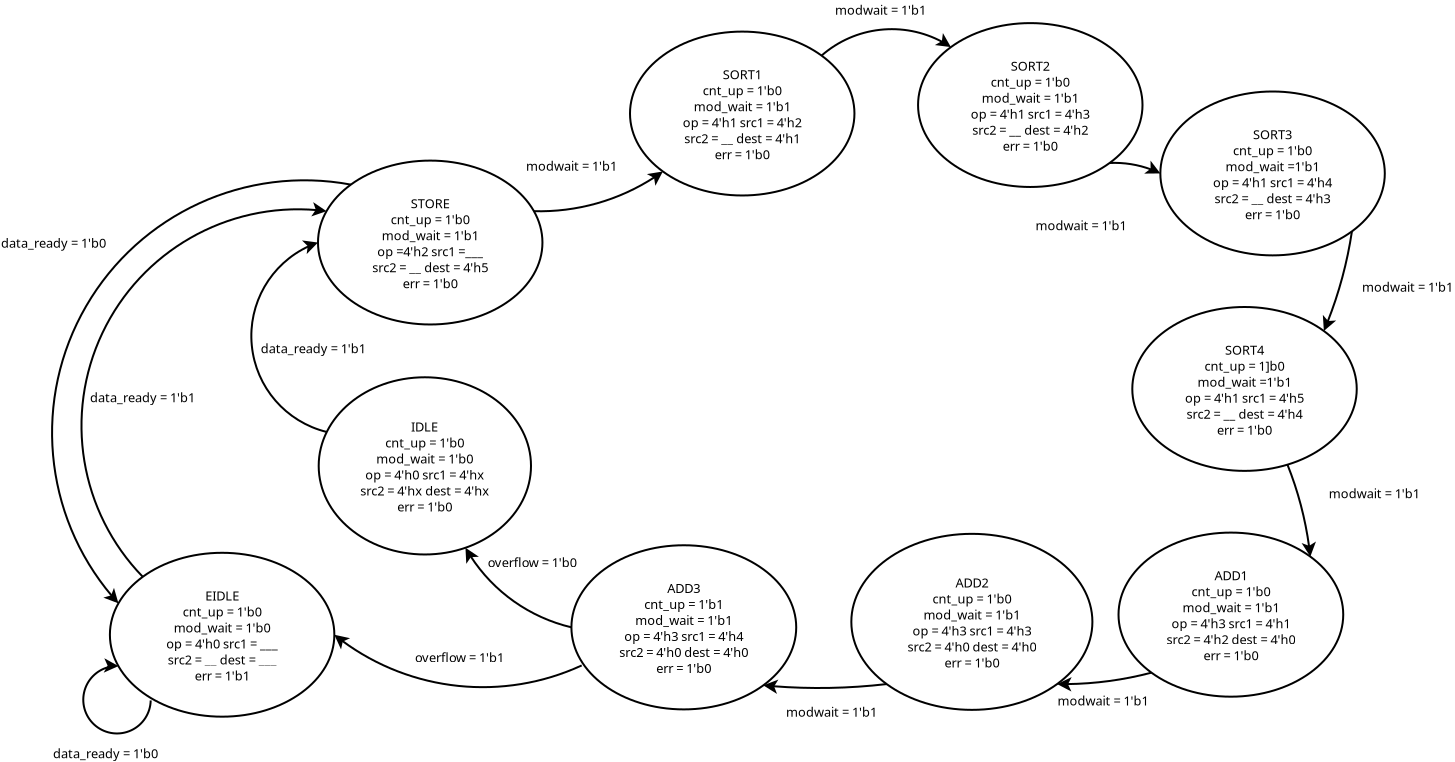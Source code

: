 <?xml version="1.0" encoding="UTF-8"?>
<dia:diagram xmlns:dia="http://www.lysator.liu.se/~alla/dia/">
  <dia:layer name="Background" visible="true" active="true">
    <dia:object type="Flowchart - Ellipse" version="0" id="O0">
      <dia:attribute name="obj_pos">
        <dia:point val="19.65,17.554"/>
      </dia:attribute>
      <dia:attribute name="obj_bb">
        <dia:rectangle val="19.6,17.504;30.315,26.464"/>
      </dia:attribute>
      <dia:attribute name="elem_corner">
        <dia:point val="19.65,17.554"/>
      </dia:attribute>
      <dia:attribute name="elem_width">
        <dia:real val="10.615"/>
      </dia:attribute>
      <dia:attribute name="elem_height">
        <dia:real val="8.86"/>
      </dia:attribute>
      <dia:attribute name="show_background">
        <dia:boolean val="true"/>
      </dia:attribute>
      <dia:attribute name="padding">
        <dia:real val="0.354"/>
      </dia:attribute>
      <dia:attribute name="text">
        <dia:composite type="text">
          <dia:attribute name="string">
            <dia:string>#IDLE
cnt_up = 1'b0
mod_wait = 1'b0
op = 4'h0 src1 = 4'hx
src2 = 4'hx dest = 4'hx
err = 1'b0#</dia:string>
          </dia:attribute>
          <dia:attribute name="font">
            <dia:font family="sans" style="0" name="Helvetica"/>
          </dia:attribute>
          <dia:attribute name="height">
            <dia:real val="0.8"/>
          </dia:attribute>
          <dia:attribute name="pos">
            <dia:point val="24.957,20.179"/>
          </dia:attribute>
          <dia:attribute name="color">
            <dia:color val="#000000"/>
          </dia:attribute>
          <dia:attribute name="alignment">
            <dia:enum val="1"/>
          </dia:attribute>
        </dia:composite>
      </dia:attribute>
    </dia:object>
    <dia:object type="Flowchart - Ellipse" version="0" id="O1">
      <dia:attribute name="obj_pos">
        <dia:point val="19.615,6.72"/>
      </dia:attribute>
      <dia:attribute name="obj_bb">
        <dia:rectangle val="19.565,6.67;30.887,14.963"/>
      </dia:attribute>
      <dia:attribute name="elem_corner">
        <dia:point val="19.615,6.72"/>
      </dia:attribute>
      <dia:attribute name="elem_width">
        <dia:real val="11.222"/>
      </dia:attribute>
      <dia:attribute name="elem_height">
        <dia:real val="8.194"/>
      </dia:attribute>
      <dia:attribute name="show_background">
        <dia:boolean val="true"/>
      </dia:attribute>
      <dia:attribute name="padding">
        <dia:real val="0.354"/>
      </dia:attribute>
      <dia:attribute name="text">
        <dia:composite type="text">
          <dia:attribute name="string">
            <dia:string>#STORE
cnt_up = 1'b0
mod_wait = 1'b1
op =4'h2 src1 =___
src2 = __ dest = 4'h5
err = 1'b0#</dia:string>
          </dia:attribute>
          <dia:attribute name="font">
            <dia:font family="sans" style="0" name="Helvetica"/>
          </dia:attribute>
          <dia:attribute name="height">
            <dia:real val="0.8"/>
          </dia:attribute>
          <dia:attribute name="pos">
            <dia:point val="25.226,9.012"/>
          </dia:attribute>
          <dia:attribute name="color">
            <dia:color val="#000000"/>
          </dia:attribute>
          <dia:attribute name="alignment">
            <dia:enum val="1"/>
          </dia:attribute>
        </dia:composite>
      </dia:attribute>
    </dia:object>
    <dia:object type="Flowchart - Ellipse" version="0" id="O2">
      <dia:attribute name="obj_pos">
        <dia:point val="35.215,0.27"/>
      </dia:attribute>
      <dia:attribute name="obj_bb">
        <dia:rectangle val="35.165,0.22;46.486,8.514"/>
      </dia:attribute>
      <dia:attribute name="elem_corner">
        <dia:point val="35.215,0.27"/>
      </dia:attribute>
      <dia:attribute name="elem_width">
        <dia:real val="11.222"/>
      </dia:attribute>
      <dia:attribute name="elem_height">
        <dia:real val="8.194"/>
      </dia:attribute>
      <dia:attribute name="show_background">
        <dia:boolean val="true"/>
      </dia:attribute>
      <dia:attribute name="padding">
        <dia:real val="0.354"/>
      </dia:attribute>
      <dia:attribute name="text">
        <dia:composite type="text">
          <dia:attribute name="string">
            <dia:string>#SORT1
cnt_up = 1'b0
mod_wait = 1'b1
op = 4'h1 src1 = 4'h2
src2 = __ dest = 4'h1
err = 1'b0#</dia:string>
          </dia:attribute>
          <dia:attribute name="font">
            <dia:font family="sans" style="0" name="Helvetica"/>
          </dia:attribute>
          <dia:attribute name="height">
            <dia:real val="0.8"/>
          </dia:attribute>
          <dia:attribute name="pos">
            <dia:point val="40.826,2.562"/>
          </dia:attribute>
          <dia:attribute name="color">
            <dia:color val="#000000"/>
          </dia:attribute>
          <dia:attribute name="alignment">
            <dia:enum val="1"/>
          </dia:attribute>
        </dia:composite>
      </dia:attribute>
    </dia:object>
    <dia:object type="Flowchart - Ellipse" version="0" id="O3">
      <dia:attribute name="obj_pos">
        <dia:point val="60.33,14.04"/>
      </dia:attribute>
      <dia:attribute name="obj_bb">
        <dia:rectangle val="60.28,13.99;71.602,22.284"/>
      </dia:attribute>
      <dia:attribute name="elem_corner">
        <dia:point val="60.33,14.04"/>
      </dia:attribute>
      <dia:attribute name="elem_width">
        <dia:real val="11.222"/>
      </dia:attribute>
      <dia:attribute name="elem_height">
        <dia:real val="8.194"/>
      </dia:attribute>
      <dia:attribute name="show_background">
        <dia:boolean val="true"/>
      </dia:attribute>
      <dia:attribute name="padding">
        <dia:real val="0.354"/>
      </dia:attribute>
      <dia:attribute name="text">
        <dia:composite type="text">
          <dia:attribute name="string">
            <dia:string>#SORT4
cnt_up = 1]b0
mod_wait =1'b1
op = 4'h1 src1 = 4'h5
src2 = __ dest = 4'h4
err = 1'b0#</dia:string>
          </dia:attribute>
          <dia:attribute name="font">
            <dia:font family="sans" style="0" name="Helvetica"/>
          </dia:attribute>
          <dia:attribute name="height">
            <dia:real val="0.8"/>
          </dia:attribute>
          <dia:attribute name="pos">
            <dia:point val="65.941,16.332"/>
          </dia:attribute>
          <dia:attribute name="color">
            <dia:color val="#000000"/>
          </dia:attribute>
          <dia:attribute name="alignment">
            <dia:enum val="1"/>
          </dia:attribute>
        </dia:composite>
      </dia:attribute>
    </dia:object>
    <dia:object type="Flowchart - Ellipse" version="0" id="O4">
      <dia:attribute name="obj_pos">
        <dia:point val="32.286,25.953"/>
      </dia:attribute>
      <dia:attribute name="obj_bb">
        <dia:rectangle val="32.236,25.903;43.576,34.21"/>
      </dia:attribute>
      <dia:attribute name="elem_corner">
        <dia:point val="32.286,25.953"/>
      </dia:attribute>
      <dia:attribute name="elem_width">
        <dia:real val="11.24"/>
      </dia:attribute>
      <dia:attribute name="elem_height">
        <dia:real val="8.207"/>
      </dia:attribute>
      <dia:attribute name="show_background">
        <dia:boolean val="true"/>
      </dia:attribute>
      <dia:attribute name="padding">
        <dia:real val="0.354"/>
      </dia:attribute>
      <dia:attribute name="text">
        <dia:composite type="text">
          <dia:attribute name="string">
            <dia:string>#ADD3
cnt_up = 1'b1
mod_wait = 1'b1
op = 4'h3 src1 = 4'h4
src2 = 4'h0 dest = 4'h0
err = 1'b0#</dia:string>
          </dia:attribute>
          <dia:attribute name="font">
            <dia:font family="sans" style="0" name="Helvetica"/>
          </dia:attribute>
          <dia:attribute name="height">
            <dia:real val="0.8"/>
          </dia:attribute>
          <dia:attribute name="pos">
            <dia:point val="37.906,28.252"/>
          </dia:attribute>
          <dia:attribute name="color">
            <dia:color val="#000000"/>
          </dia:attribute>
          <dia:attribute name="alignment">
            <dia:enum val="1"/>
          </dia:attribute>
        </dia:composite>
      </dia:attribute>
    </dia:object>
    <dia:object type="Flowchart - Ellipse" version="0" id="O5">
      <dia:attribute name="obj_pos">
        <dia:point val="9.21,26.33"/>
      </dia:attribute>
      <dia:attribute name="obj_bb">
        <dia:rectangle val="9.16,26.28;20.482,34.574"/>
      </dia:attribute>
      <dia:attribute name="elem_corner">
        <dia:point val="9.21,26.33"/>
      </dia:attribute>
      <dia:attribute name="elem_width">
        <dia:real val="11.222"/>
      </dia:attribute>
      <dia:attribute name="elem_height">
        <dia:real val="8.194"/>
      </dia:attribute>
      <dia:attribute name="show_background">
        <dia:boolean val="true"/>
      </dia:attribute>
      <dia:attribute name="padding">
        <dia:real val="0.354"/>
      </dia:attribute>
      <dia:attribute name="text">
        <dia:composite type="text">
          <dia:attribute name="string">
            <dia:string>#EIDLE
cnt_up = 1'b0
mod_wait = 1'b0
op = 4'h0 src1 = ___
src2 = __ dest = ___
err = 1'b1#</dia:string>
          </dia:attribute>
          <dia:attribute name="font">
            <dia:font family="sans" style="0" name="Helvetica"/>
          </dia:attribute>
          <dia:attribute name="height">
            <dia:real val="0.8"/>
          </dia:attribute>
          <dia:attribute name="pos">
            <dia:point val="14.821,28.622"/>
          </dia:attribute>
          <dia:attribute name="color">
            <dia:color val="#000000"/>
          </dia:attribute>
          <dia:attribute name="alignment">
            <dia:enum val="1"/>
          </dia:attribute>
        </dia:composite>
      </dia:attribute>
    </dia:object>
    <dia:object type="Standard - Arc" version="0" id="O6">
      <dia:attribute name="obj_pos">
        <dia:point val="20.054,20.288"/>
      </dia:attribute>
      <dia:attribute name="obj_bb">
        <dia:rectangle val="16.232,10.709;20.106,20.341"/>
      </dia:attribute>
      <dia:attribute name="conn_endpoints">
        <dia:point val="20.054,20.288"/>
        <dia:point val="19.615,10.817"/>
      </dia:attribute>
      <dia:attribute name="curve_distance">
        <dia:real val="-3.551"/>
      </dia:attribute>
      <dia:attribute name="line_width">
        <dia:real val="0.1"/>
      </dia:attribute>
      <dia:attribute name="end_arrow">
        <dia:enum val="22"/>
      </dia:attribute>
      <dia:attribute name="end_arrow_length">
        <dia:real val="0.5"/>
      </dia:attribute>
      <dia:attribute name="end_arrow_width">
        <dia:real val="0.5"/>
      </dia:attribute>
      <dia:connections>
        <dia:connection handle="0" to="O0" connection="7"/>
        <dia:connection handle="1" to="O1" connection="8"/>
      </dia:connections>
    </dia:object>
    <dia:object type="Standard - Text" version="1" id="O7">
      <dia:attribute name="obj_pos">
        <dia:point val="16.75,16.35"/>
      </dia:attribute>
      <dia:attribute name="obj_bb">
        <dia:rectangle val="16.75,15.755;22.568,16.503"/>
      </dia:attribute>
      <dia:attribute name="text">
        <dia:composite type="text">
          <dia:attribute name="string">
            <dia:string>#data_ready = 1'b1#</dia:string>
          </dia:attribute>
          <dia:attribute name="font">
            <dia:font family="sans" style="0" name="Helvetica"/>
          </dia:attribute>
          <dia:attribute name="height">
            <dia:real val="0.8"/>
          </dia:attribute>
          <dia:attribute name="pos">
            <dia:point val="16.75,16.35"/>
          </dia:attribute>
          <dia:attribute name="color">
            <dia:color val="#000000"/>
          </dia:attribute>
          <dia:attribute name="alignment">
            <dia:enum val="0"/>
          </dia:attribute>
        </dia:composite>
      </dia:attribute>
      <dia:attribute name="valign">
        <dia:enum val="3"/>
      </dia:attribute>
    </dia:object>
    <dia:object type="Standard - Arc" version="0" id="O8">
      <dia:attribute name="obj_pos">
        <dia:point val="32.286,30.057"/>
      </dia:attribute>
      <dia:attribute name="obj_bb">
        <dia:rectangle val="26.918,26.006;32.356,30.127"/>
      </dia:attribute>
      <dia:attribute name="conn_endpoints">
        <dia:point val="32.286,30.057"/>
        <dia:point val="26.988,26.076"/>
      </dia:attribute>
      <dia:attribute name="curve_distance">
        <dia:real val="-0.693"/>
      </dia:attribute>
      <dia:attribute name="end_arrow">
        <dia:enum val="22"/>
      </dia:attribute>
      <dia:attribute name="end_arrow_length">
        <dia:real val="0.5"/>
      </dia:attribute>
      <dia:attribute name="end_arrow_width">
        <dia:real val="0.5"/>
      </dia:attribute>
      <dia:connections>
        <dia:connection handle="0" to="O4" connection="8"/>
        <dia:connection handle="1" to="O0" connection="13"/>
      </dia:connections>
    </dia:object>
    <dia:object type="Standard - Text" version="1" id="O9">
      <dia:attribute name="obj_pos">
        <dia:point val="28.1,27.05"/>
      </dia:attribute>
      <dia:attribute name="obj_bb">
        <dia:rectangle val="28.1,26.455;33.097,27.203"/>
      </dia:attribute>
      <dia:attribute name="text">
        <dia:composite type="text">
          <dia:attribute name="string">
            <dia:string>#overflow = 1'b0#</dia:string>
          </dia:attribute>
          <dia:attribute name="font">
            <dia:font family="sans" style="0" name="Helvetica"/>
          </dia:attribute>
          <dia:attribute name="height">
            <dia:real val="0.8"/>
          </dia:attribute>
          <dia:attribute name="pos">
            <dia:point val="28.1,27.05"/>
          </dia:attribute>
          <dia:attribute name="color">
            <dia:color val="#000000"/>
          </dia:attribute>
          <dia:attribute name="alignment">
            <dia:enum val="0"/>
          </dia:attribute>
        </dia:composite>
      </dia:attribute>
      <dia:attribute name="valign">
        <dia:enum val="3"/>
      </dia:attribute>
    </dia:object>
    <dia:object type="Standard - Arc" version="0" id="O10">
      <dia:attribute name="obj_pos">
        <dia:point val="32.8,31.962"/>
      </dia:attribute>
      <dia:attribute name="obj_bb">
        <dia:rectangle val="20.376,30.371;32.856,33.099"/>
      </dia:attribute>
      <dia:attribute name="conn_endpoints">
        <dia:point val="32.8,31.962"/>
        <dia:point val="20.431,30.427"/>
      </dia:attribute>
      <dia:attribute name="curve_distance">
        <dia:real val="-1.778"/>
      </dia:attribute>
      <dia:attribute name="end_arrow">
        <dia:enum val="22"/>
      </dia:attribute>
      <dia:attribute name="end_arrow_length">
        <dia:real val="0.5"/>
      </dia:attribute>
      <dia:attribute name="end_arrow_width">
        <dia:real val="0.5"/>
      </dia:attribute>
      <dia:connections>
        <dia:connection handle="1" to="O5" connection="0"/>
      </dia:connections>
    </dia:object>
    <dia:object type="Standard - Text" version="1" id="O11">
      <dia:attribute name="obj_pos">
        <dia:point val="24.46,31.802"/>
      </dia:attribute>
      <dia:attribute name="obj_bb">
        <dia:rectangle val="24.46,31.207;29.455,31.955"/>
      </dia:attribute>
      <dia:attribute name="text">
        <dia:composite type="text">
          <dia:attribute name="string">
            <dia:string>#overflow = 1'b1#</dia:string>
          </dia:attribute>
          <dia:attribute name="font">
            <dia:font family="sans" style="0" name="Helvetica"/>
          </dia:attribute>
          <dia:attribute name="height">
            <dia:real val="0.8"/>
          </dia:attribute>
          <dia:attribute name="pos">
            <dia:point val="24.46,31.802"/>
          </dia:attribute>
          <dia:attribute name="color">
            <dia:color val="#000000"/>
          </dia:attribute>
          <dia:attribute name="alignment">
            <dia:enum val="0"/>
          </dia:attribute>
        </dia:composite>
      </dia:attribute>
      <dia:attribute name="valign">
        <dia:enum val="3"/>
      </dia:attribute>
    </dia:object>
    <dia:object type="Standard - Arc" version="0" id="O12">
      <dia:attribute name="obj_pos">
        <dia:point val="11.25,33.712"/>
      </dia:attribute>
      <dia:attribute name="obj_bb">
        <dia:rectangle val="7.829,31.602;11.321,35.414"/>
      </dia:attribute>
      <dia:attribute name="conn_endpoints">
        <dia:point val="11.25,33.712"/>
        <dia:point val="9.637,31.994"/>
      </dia:attribute>
      <dia:attribute name="curve_distance">
        <dia:real val="-2.891"/>
      </dia:attribute>
      <dia:attribute name="end_arrow">
        <dia:enum val="22"/>
      </dia:attribute>
      <dia:attribute name="end_arrow_length">
        <dia:real val="0.5"/>
      </dia:attribute>
      <dia:attribute name="end_arrow_width">
        <dia:real val="0.5"/>
      </dia:attribute>
      <dia:connections>
        <dia:connection handle="1" to="O5" connection="9"/>
      </dia:connections>
    </dia:object>
    <dia:object type="Standard - Arc" version="0" id="O13">
      <dia:attribute name="obj_pos">
        <dia:point val="10.853,27.53"/>
      </dia:attribute>
      <dia:attribute name="obj_bb">
        <dia:rectangle val="7.74,8.795;20.109,27.597"/>
      </dia:attribute>
      <dia:attribute name="conn_endpoints">
        <dia:point val="10.853,27.53"/>
        <dia:point val="20.042,9.249"/>
      </dia:attribute>
      <dia:attribute name="curve_distance">
        <dia:real val="-7.28"/>
      </dia:attribute>
      <dia:attribute name="end_arrow">
        <dia:enum val="22"/>
      </dia:attribute>
      <dia:attribute name="end_arrow_length">
        <dia:real val="0.5"/>
      </dia:attribute>
      <dia:attribute name="end_arrow_width">
        <dia:real val="0.5"/>
      </dia:attribute>
      <dia:connections>
        <dia:connection handle="0" to="O5" connection="6"/>
        <dia:connection handle="1" to="O1" connection="7"/>
      </dia:connections>
    </dia:object>
    <dia:object type="Standard - Text" version="1" id="O14">
      <dia:attribute name="obj_pos">
        <dia:point val="8.21,18.802"/>
      </dia:attribute>
      <dia:attribute name="obj_bb">
        <dia:rectangle val="8.21,18.207;14.028,18.955"/>
      </dia:attribute>
      <dia:attribute name="text">
        <dia:composite type="text">
          <dia:attribute name="string">
            <dia:string>#data_ready = 1'b1#</dia:string>
          </dia:attribute>
          <dia:attribute name="font">
            <dia:font family="sans" style="0" name="Helvetica"/>
          </dia:attribute>
          <dia:attribute name="height">
            <dia:real val="0.8"/>
          </dia:attribute>
          <dia:attribute name="pos">
            <dia:point val="8.21,18.802"/>
          </dia:attribute>
          <dia:attribute name="color">
            <dia:color val="#000000"/>
          </dia:attribute>
          <dia:attribute name="alignment">
            <dia:enum val="0"/>
          </dia:attribute>
        </dia:composite>
      </dia:attribute>
      <dia:attribute name="valign">
        <dia:enum val="3"/>
      </dia:attribute>
    </dia:object>
    <dia:object type="Standard - Text" version="1" id="O15">
      <dia:attribute name="obj_pos">
        <dia:point val="6.37,36.597"/>
      </dia:attribute>
      <dia:attribute name="obj_bb">
        <dia:rectangle val="6.37,36.002;12.191,36.75"/>
      </dia:attribute>
      <dia:attribute name="text">
        <dia:composite type="text">
          <dia:attribute name="string">
            <dia:string>#data_ready = 1'b0#</dia:string>
          </dia:attribute>
          <dia:attribute name="font">
            <dia:font family="sans" style="0" name="Helvetica"/>
          </dia:attribute>
          <dia:attribute name="height">
            <dia:real val="0.8"/>
          </dia:attribute>
          <dia:attribute name="pos">
            <dia:point val="6.37,36.597"/>
          </dia:attribute>
          <dia:attribute name="color">
            <dia:color val="#000000"/>
          </dia:attribute>
          <dia:attribute name="alignment">
            <dia:enum val="0"/>
          </dia:attribute>
        </dia:composite>
      </dia:attribute>
      <dia:attribute name="valign">
        <dia:enum val="3"/>
      </dia:attribute>
    </dia:object>
    <dia:object type="Standard - Arc" version="0" id="O16">
      <dia:attribute name="obj_pos">
        <dia:point val="30.409,9.249"/>
      </dia:attribute>
      <dia:attribute name="obj_bb">
        <dia:rectangle val="30.347,7.201;36.921,9.312"/>
      </dia:attribute>
      <dia:attribute name="conn_endpoints">
        <dia:point val="30.409,9.249"/>
        <dia:point val="36.858,7.264"/>
      </dia:attribute>
      <dia:attribute name="curve_distance">
        <dia:real val="0.556"/>
      </dia:attribute>
      <dia:attribute name="end_arrow">
        <dia:enum val="22"/>
      </dia:attribute>
      <dia:attribute name="end_arrow_length">
        <dia:real val="0.5"/>
      </dia:attribute>
      <dia:attribute name="end_arrow_width">
        <dia:real val="0.5"/>
      </dia:attribute>
      <dia:connections>
        <dia:connection handle="0" to="O1" connection="1"/>
        <dia:connection handle="1" to="O2" connection="10"/>
      </dia:connections>
    </dia:object>
    <dia:object type="Standard - Arc" version="0" id="O17">
      <dia:attribute name="obj_pos">
        <dia:point val="44.793,1.47"/>
      </dia:attribute>
      <dia:attribute name="obj_bb">
        <dia:rectangle val="44.74,0.099;51.314,1.523"/>
      </dia:attribute>
      <dia:attribute name="conn_endpoints">
        <dia:point val="44.793,1.47"/>
        <dia:point val="51.261,1.045"/>
      </dia:attribute>
      <dia:attribute name="curve_distance">
        <dia:real val="-1.1"/>
      </dia:attribute>
      <dia:attribute name="end_arrow">
        <dia:enum val="22"/>
      </dia:attribute>
      <dia:attribute name="end_arrow_length">
        <dia:real val="0.5"/>
      </dia:attribute>
      <dia:attribute name="end_arrow_width">
        <dia:real val="0.5"/>
      </dia:attribute>
      <dia:connections>
        <dia:connection handle="0" to="O2" connection="2"/>
        <dia:connection handle="1" to="O24" connection="6"/>
      </dia:connections>
    </dia:object>
    <dia:object type="Standard - Arc" version="0" id="O18">
      <dia:attribute name="obj_pos">
        <dia:point val="48.047,32.894"/>
      </dia:attribute>
      <dia:attribute name="obj_bb">
        <dia:rectangle val="41.829,32.667;48.098,33.387"/>
      </dia:attribute>
      <dia:attribute name="conn_endpoints">
        <dia:point val="48.047,32.894"/>
        <dia:point val="41.88,32.958"/>
      </dia:attribute>
      <dia:attribute name="curve_distance">
        <dia:real val="-0.163"/>
      </dia:attribute>
      <dia:attribute name="end_arrow">
        <dia:enum val="22"/>
      </dia:attribute>
      <dia:attribute name="end_arrow_length">
        <dia:real val="0.5"/>
      </dia:attribute>
      <dia:attribute name="end_arrow_width">
        <dia:real val="0.5"/>
      </dia:attribute>
      <dia:connections>
        <dia:connection handle="0" to="O26" connection="10"/>
        <dia:connection handle="1" to="O4" connection="14"/>
      </dia:connections>
    </dia:object>
    <dia:object type="Standard - Arc" version="0" id="O19">
      <dia:attribute name="obj_pos">
        <dia:point val="21.258,7.92"/>
      </dia:attribute>
      <dia:attribute name="obj_bb">
        <dia:rectangle val="6.268,7.655;21.326,28.927"/>
      </dia:attribute>
      <dia:attribute name="conn_endpoints">
        <dia:point val="21.258,7.92"/>
        <dia:point val="9.637,28.859"/>
      </dia:attribute>
      <dia:attribute name="curve_distance">
        <dia:real val="8.627"/>
      </dia:attribute>
      <dia:attribute name="end_arrow">
        <dia:enum val="22"/>
      </dia:attribute>
      <dia:attribute name="end_arrow_length">
        <dia:real val="0.5"/>
      </dia:attribute>
      <dia:attribute name="end_arrow_width">
        <dia:real val="0.5"/>
      </dia:attribute>
      <dia:connections>
        <dia:connection handle="0" to="O1" connection="6"/>
        <dia:connection handle="1" to="O5" connection="7"/>
      </dia:connections>
    </dia:object>
    <dia:object type="Standard - Text" version="1" id="O20">
      <dia:attribute name="obj_pos">
        <dia:point val="3.765,11.075"/>
      </dia:attribute>
      <dia:attribute name="obj_bb">
        <dia:rectangle val="3.765,10.48;9.586,11.227"/>
      </dia:attribute>
      <dia:attribute name="text">
        <dia:composite type="text">
          <dia:attribute name="string">
            <dia:string>#data_ready = 1'b0#</dia:string>
          </dia:attribute>
          <dia:attribute name="font">
            <dia:font family="sans" style="0" name="Helvetica"/>
          </dia:attribute>
          <dia:attribute name="height">
            <dia:real val="0.8"/>
          </dia:attribute>
          <dia:attribute name="pos">
            <dia:point val="3.765,11.075"/>
          </dia:attribute>
          <dia:attribute name="color">
            <dia:color val="#000000"/>
          </dia:attribute>
          <dia:attribute name="alignment">
            <dia:enum val="0"/>
          </dia:attribute>
        </dia:composite>
      </dia:attribute>
      <dia:attribute name="valign">
        <dia:enum val="3"/>
      </dia:attribute>
    </dia:object>
    <dia:object type="Standard - Text" version="1" id="O21">
      <dia:attribute name="obj_pos">
        <dia:point val="30.015,7.225"/>
      </dia:attribute>
      <dia:attribute name="obj_bb">
        <dia:rectangle val="30.015,6.63;35.035,7.378"/>
      </dia:attribute>
      <dia:attribute name="text">
        <dia:composite type="text">
          <dia:attribute name="string">
            <dia:string>#modwait = 1'b1#</dia:string>
          </dia:attribute>
          <dia:attribute name="font">
            <dia:font family="sans" style="0" name="Helvetica"/>
          </dia:attribute>
          <dia:attribute name="height">
            <dia:real val="0.8"/>
          </dia:attribute>
          <dia:attribute name="pos">
            <dia:point val="30.015,7.225"/>
          </dia:attribute>
          <dia:attribute name="color">
            <dia:color val="#000000"/>
          </dia:attribute>
          <dia:attribute name="alignment">
            <dia:enum val="0"/>
          </dia:attribute>
        </dia:composite>
      </dia:attribute>
      <dia:attribute name="valign">
        <dia:enum val="3"/>
      </dia:attribute>
    </dia:object>
    <dia:object type="Standard - Text" version="1" id="O22">
      <dia:attribute name="obj_pos">
        <dia:point val="45.465,-0.575"/>
      </dia:attribute>
      <dia:attribute name="obj_bb">
        <dia:rectangle val="45.465,-1.17;50.485,-0.422"/>
      </dia:attribute>
      <dia:attribute name="text">
        <dia:composite type="text">
          <dia:attribute name="string">
            <dia:string>#modwait = 1'b1#</dia:string>
          </dia:attribute>
          <dia:attribute name="font">
            <dia:font family="sans" style="0" name="Helvetica"/>
          </dia:attribute>
          <dia:attribute name="height">
            <dia:real val="0.8"/>
          </dia:attribute>
          <dia:attribute name="pos">
            <dia:point val="45.465,-0.575"/>
          </dia:attribute>
          <dia:attribute name="color">
            <dia:color val="#000000"/>
          </dia:attribute>
          <dia:attribute name="alignment">
            <dia:enum val="0"/>
          </dia:attribute>
        </dia:composite>
      </dia:attribute>
      <dia:attribute name="valign">
        <dia:enum val="3"/>
      </dia:attribute>
    </dia:object>
    <dia:object type="Standard - Text" version="1" id="O23">
      <dia:attribute name="obj_pos">
        <dia:point val="43.015,34.525"/>
      </dia:attribute>
      <dia:attribute name="obj_bb">
        <dia:rectangle val="43.015,33.93;48.035,34.678"/>
      </dia:attribute>
      <dia:attribute name="text">
        <dia:composite type="text">
          <dia:attribute name="string">
            <dia:string>#modwait = 1'b1#</dia:string>
          </dia:attribute>
          <dia:attribute name="font">
            <dia:font family="sans" style="0" name="Helvetica"/>
          </dia:attribute>
          <dia:attribute name="height">
            <dia:real val="0.8"/>
          </dia:attribute>
          <dia:attribute name="pos">
            <dia:point val="43.015,34.525"/>
          </dia:attribute>
          <dia:attribute name="color">
            <dia:color val="#000000"/>
          </dia:attribute>
          <dia:attribute name="alignment">
            <dia:enum val="0"/>
          </dia:attribute>
        </dia:composite>
      </dia:attribute>
      <dia:attribute name="valign">
        <dia:enum val="3"/>
      </dia:attribute>
    </dia:object>
    <dia:object type="Flowchart - Ellipse" version="0" id="O24">
      <dia:attribute name="obj_pos">
        <dia:point val="49.618,-0.155"/>
      </dia:attribute>
      <dia:attribute name="obj_bb">
        <dia:rectangle val="49.568,-0.205;60.889,8.089"/>
      </dia:attribute>
      <dia:attribute name="elem_corner">
        <dia:point val="49.618,-0.155"/>
      </dia:attribute>
      <dia:attribute name="elem_width">
        <dia:real val="11.222"/>
      </dia:attribute>
      <dia:attribute name="elem_height">
        <dia:real val="8.194"/>
      </dia:attribute>
      <dia:attribute name="show_background">
        <dia:boolean val="true"/>
      </dia:attribute>
      <dia:attribute name="padding">
        <dia:real val="0.354"/>
      </dia:attribute>
      <dia:attribute name="text">
        <dia:composite type="text">
          <dia:attribute name="string">
            <dia:string>#SORT2
cnt_up = 1'b0
mod_wait = 1'b1
op = 4'h1 src1 = 4'h3
src2 = __ dest = 4'h2
err = 1'b0#</dia:string>
          </dia:attribute>
          <dia:attribute name="font">
            <dia:font family="sans" style="0" name="Helvetica"/>
          </dia:attribute>
          <dia:attribute name="height">
            <dia:real val="0.8"/>
          </dia:attribute>
          <dia:attribute name="pos">
            <dia:point val="55.229,2.137"/>
          </dia:attribute>
          <dia:attribute name="color">
            <dia:color val="#000000"/>
          </dia:attribute>
          <dia:attribute name="alignment">
            <dia:enum val="1"/>
          </dia:attribute>
        </dia:composite>
      </dia:attribute>
    </dia:object>
    <dia:object type="Flowchart - Ellipse" version="0" id="O25">
      <dia:attribute name="obj_pos">
        <dia:point val="61.733,3.265"/>
      </dia:attribute>
      <dia:attribute name="obj_bb">
        <dia:rectangle val="61.683,3.215;73.004,11.509"/>
      </dia:attribute>
      <dia:attribute name="elem_corner">
        <dia:point val="61.733,3.265"/>
      </dia:attribute>
      <dia:attribute name="elem_width">
        <dia:real val="11.222"/>
      </dia:attribute>
      <dia:attribute name="elem_height">
        <dia:real val="8.194"/>
      </dia:attribute>
      <dia:attribute name="show_background">
        <dia:boolean val="true"/>
      </dia:attribute>
      <dia:attribute name="padding">
        <dia:real val="0.354"/>
      </dia:attribute>
      <dia:attribute name="text">
        <dia:composite type="text">
          <dia:attribute name="string">
            <dia:string>#SORT3
cnt_up = 1'b0
mod_wait =1'b1
op = 4'h1 src1 = 4'h4
src2 = __ dest = 4'h3
err = 1'b0#</dia:string>
          </dia:attribute>
          <dia:attribute name="font">
            <dia:font family="sans" style="0" name="Helvetica"/>
          </dia:attribute>
          <dia:attribute name="height">
            <dia:real val="0.8"/>
          </dia:attribute>
          <dia:attribute name="pos">
            <dia:point val="67.344,5.557"/>
          </dia:attribute>
          <dia:attribute name="color">
            <dia:color val="#000000"/>
          </dia:attribute>
          <dia:attribute name="alignment">
            <dia:enum val="1"/>
          </dia:attribute>
        </dia:composite>
      </dia:attribute>
    </dia:object>
    <dia:object type="Flowchart - Ellipse" version="0" id="O26">
      <dia:attribute name="obj_pos">
        <dia:point val="46.282,25.382"/>
      </dia:attribute>
      <dia:attribute name="obj_bb">
        <dia:rectangle val="46.232,25.332;58.385,34.232"/>
      </dia:attribute>
      <dia:attribute name="elem_corner">
        <dia:point val="46.282,25.382"/>
      </dia:attribute>
      <dia:attribute name="elem_width">
        <dia:real val="12.053"/>
      </dia:attribute>
      <dia:attribute name="elem_height">
        <dia:real val="8.801"/>
      </dia:attribute>
      <dia:attribute name="show_background">
        <dia:boolean val="true"/>
      </dia:attribute>
      <dia:attribute name="padding">
        <dia:real val="0.354"/>
      </dia:attribute>
      <dia:attribute name="text">
        <dia:composite type="text">
          <dia:attribute name="string">
            <dia:string>#ADD2
cnt_up = 1'b0
mod_wait = 1'b1
op = 4'h3 src1 = 4'h3
src2 = 4'h0 dest = 4'h0
err = 1'b0#</dia:string>
          </dia:attribute>
          <dia:attribute name="font">
            <dia:font family="sans" style="0" name="Helvetica"/>
          </dia:attribute>
          <dia:attribute name="height">
            <dia:real val="0.8"/>
          </dia:attribute>
          <dia:attribute name="pos">
            <dia:point val="52.309,27.977"/>
          </dia:attribute>
          <dia:attribute name="color">
            <dia:color val="#000000"/>
          </dia:attribute>
          <dia:attribute name="alignment">
            <dia:enum val="1"/>
          </dia:attribute>
        </dia:composite>
      </dia:attribute>
    </dia:object>
    <dia:object type="Flowchart - Ellipse" version="0" id="O27">
      <dia:attribute name="obj_pos">
        <dia:point val="59.641,25.32"/>
      </dia:attribute>
      <dia:attribute name="obj_bb">
        <dia:rectangle val="59.59,25.27;70.927,33.575"/>
      </dia:attribute>
      <dia:attribute name="elem_corner">
        <dia:point val="59.641,25.32"/>
      </dia:attribute>
      <dia:attribute name="elem_width">
        <dia:real val="11.236"/>
      </dia:attribute>
      <dia:attribute name="elem_height">
        <dia:real val="8.204"/>
      </dia:attribute>
      <dia:attribute name="show_background">
        <dia:boolean val="true"/>
      </dia:attribute>
      <dia:attribute name="padding">
        <dia:real val="0.354"/>
      </dia:attribute>
      <dia:attribute name="text">
        <dia:composite type="text">
          <dia:attribute name="string">
            <dia:string>#ADD1
cnt_up = 1'b0
mod_wait = 1'b1
op = 4'h3 src1 = 4'h1
src2 = 4'h2 dest = 4'h0
err = 1'b0#</dia:string>
          </dia:attribute>
          <dia:attribute name="font">
            <dia:font family="sans" style="0" name="Helvetica"/>
          </dia:attribute>
          <dia:attribute name="height">
            <dia:real val="0.8"/>
          </dia:attribute>
          <dia:attribute name="pos">
            <dia:point val="65.259,27.617"/>
          </dia:attribute>
          <dia:attribute name="color">
            <dia:color val="#000000"/>
          </dia:attribute>
          <dia:attribute name="alignment">
            <dia:enum val="1"/>
          </dia:attribute>
        </dia:composite>
      </dia:attribute>
    </dia:object>
    <dia:object type="Standard - Arc" version="0" id="O28">
      <dia:attribute name="obj_pos">
        <dia:point val="61.286,32.323"/>
      </dia:attribute>
      <dia:attribute name="obj_bb">
        <dia:rectangle val="56.514,32.267;61.342,33.267"/>
      </dia:attribute>
      <dia:attribute name="conn_endpoints">
        <dia:point val="61.286,32.323"/>
        <dia:point val="56.57,32.894"/>
      </dia:attribute>
      <dia:attribute name="curve_distance">
        <dia:real val="-0.163"/>
      </dia:attribute>
      <dia:attribute name="end_arrow">
        <dia:enum val="22"/>
      </dia:attribute>
      <dia:attribute name="end_arrow_length">
        <dia:real val="0.5"/>
      </dia:attribute>
      <dia:attribute name="end_arrow_width">
        <dia:real val="0.5"/>
      </dia:attribute>
      <dia:connections>
        <dia:connection handle="0" to="O27" connection="10"/>
        <dia:connection handle="1" to="O26" connection="14"/>
      </dia:connections>
    </dia:object>
    <dia:object type="Standard - Text" version="1" id="O29">
      <dia:attribute name="obj_pos">
        <dia:point val="56.59,33.967"/>
      </dia:attribute>
      <dia:attribute name="obj_bb">
        <dia:rectangle val="56.59,33.372;61.611,34.12"/>
      </dia:attribute>
      <dia:attribute name="text">
        <dia:composite type="text">
          <dia:attribute name="string">
            <dia:string>#modwait = 1'b1#</dia:string>
          </dia:attribute>
          <dia:attribute name="font">
            <dia:font family="sans" style="0" name="Helvetica"/>
          </dia:attribute>
          <dia:attribute name="height">
            <dia:real val="0.8"/>
          </dia:attribute>
          <dia:attribute name="pos">
            <dia:point val="56.59,33.967"/>
          </dia:attribute>
          <dia:attribute name="color">
            <dia:color val="#000000"/>
          </dia:attribute>
          <dia:attribute name="alignment">
            <dia:enum val="0"/>
          </dia:attribute>
        </dia:composite>
      </dia:attribute>
      <dia:attribute name="valign">
        <dia:enum val="3"/>
      </dia:attribute>
    </dia:object>
    <dia:object type="Standard - Arc" version="0" id="O30">
      <dia:attribute name="obj_pos">
        <dia:point val="68.088,21.922"/>
      </dia:attribute>
      <dia:attribute name="obj_bb">
        <dia:rectangle val="68.027,21.861;69.514,26.582"/>
      </dia:attribute>
      <dia:attribute name="conn_endpoints">
        <dia:point val="68.088,21.922"/>
        <dia:point val="69.231,26.522"/>
      </dia:attribute>
      <dia:attribute name="curve_distance">
        <dia:real val="-0.163"/>
      </dia:attribute>
      <dia:attribute name="end_arrow">
        <dia:enum val="22"/>
      </dia:attribute>
      <dia:attribute name="end_arrow_length">
        <dia:real val="0.5"/>
      </dia:attribute>
      <dia:attribute name="end_arrow_width">
        <dia:real val="0.5"/>
      </dia:attribute>
      <dia:connections>
        <dia:connection handle="0" to="O3" connection="13"/>
        <dia:connection handle="1" to="O27" connection="2"/>
      </dia:connections>
    </dia:object>
    <dia:object type="Standard - Text" version="1" id="O31">
      <dia:attribute name="obj_pos">
        <dia:point val="70.156,23.597"/>
      </dia:attribute>
      <dia:attribute name="obj_bb">
        <dia:rectangle val="70.156,23.002;75.175,23.75"/>
      </dia:attribute>
      <dia:attribute name="text">
        <dia:composite type="text">
          <dia:attribute name="string">
            <dia:string>#modwait = 1'b1#</dia:string>
          </dia:attribute>
          <dia:attribute name="font">
            <dia:font family="sans" style="0" name="Helvetica"/>
          </dia:attribute>
          <dia:attribute name="height">
            <dia:real val="0.8"/>
          </dia:attribute>
          <dia:attribute name="pos">
            <dia:point val="70.156,23.597"/>
          </dia:attribute>
          <dia:attribute name="color">
            <dia:color val="#000000"/>
          </dia:attribute>
          <dia:attribute name="alignment">
            <dia:enum val="0"/>
          </dia:attribute>
        </dia:composite>
      </dia:attribute>
      <dia:attribute name="valign">
        <dia:enum val="3"/>
      </dia:attribute>
    </dia:object>
    <dia:object type="Standard - Arc" version="0" id="O32">
      <dia:attribute name="obj_pos">
        <dia:point val="71.311,10.259"/>
      </dia:attribute>
      <dia:attribute name="obj_bb">
        <dia:rectangle val="69.846,10.197;71.373,15.302"/>
      </dia:attribute>
      <dia:attribute name="conn_endpoints">
        <dia:point val="71.311,10.259"/>
        <dia:point val="69.908,15.24"/>
      </dia:attribute>
      <dia:attribute name="curve_distance">
        <dia:real val="-0.163"/>
      </dia:attribute>
      <dia:attribute name="end_arrow">
        <dia:enum val="22"/>
      </dia:attribute>
      <dia:attribute name="end_arrow_length">
        <dia:real val="0.5"/>
      </dia:attribute>
      <dia:attribute name="end_arrow_width">
        <dia:real val="0.5"/>
      </dia:attribute>
      <dia:connections>
        <dia:connection handle="0" to="O25" connection="14"/>
        <dia:connection handle="1" to="O3" connection="2"/>
      </dia:connections>
    </dia:object>
    <dia:object type="Standard - Text" version="1" id="O33">
      <dia:attribute name="obj_pos">
        <dia:point val="71.82,13.277"/>
      </dia:attribute>
      <dia:attribute name="obj_bb">
        <dia:rectangle val="71.82,12.682;76.841,13.43"/>
      </dia:attribute>
      <dia:attribute name="text">
        <dia:composite type="text">
          <dia:attribute name="string">
            <dia:string>#modwait = 1'b1#</dia:string>
          </dia:attribute>
          <dia:attribute name="font">
            <dia:font family="sans" style="0" name="Helvetica"/>
          </dia:attribute>
          <dia:attribute name="height">
            <dia:real val="0.8"/>
          </dia:attribute>
          <dia:attribute name="pos">
            <dia:point val="71.82,13.277"/>
          </dia:attribute>
          <dia:attribute name="color">
            <dia:color val="#000000"/>
          </dia:attribute>
          <dia:attribute name="alignment">
            <dia:enum val="0"/>
          </dia:attribute>
        </dia:composite>
      </dia:attribute>
      <dia:attribute name="valign">
        <dia:enum val="3"/>
      </dia:attribute>
    </dia:object>
    <dia:object type="Standard - Arc" version="0" id="O34">
      <dia:attribute name="obj_pos">
        <dia:point val="59.196,6.839"/>
      </dia:attribute>
      <dia:attribute name="obj_bb">
        <dia:rectangle val="59.137,6.72;61.792,7.421"/>
      </dia:attribute>
      <dia:attribute name="conn_endpoints">
        <dia:point val="59.196,6.839"/>
        <dia:point val="61.733,7.362"/>
      </dia:attribute>
      <dia:attribute name="curve_distance">
        <dia:real val="-0.163"/>
      </dia:attribute>
      <dia:attribute name="end_arrow">
        <dia:enum val="22"/>
      </dia:attribute>
      <dia:attribute name="end_arrow_length">
        <dia:real val="0.5"/>
      </dia:attribute>
      <dia:attribute name="end_arrow_width">
        <dia:real val="0.5"/>
      </dia:attribute>
      <dia:connections>
        <dia:connection handle="0" to="O24" connection="14"/>
        <dia:connection handle="1" to="O25" connection="8"/>
      </dia:connections>
    </dia:object>
    <dia:object type="Standard - Text" version="1" id="O35">
      <dia:attribute name="obj_pos">
        <dia:point val="55.486,10.207"/>
      </dia:attribute>
      <dia:attribute name="obj_bb">
        <dia:rectangle val="55.486,9.612;60.505,10.36"/>
      </dia:attribute>
      <dia:attribute name="text">
        <dia:composite type="text">
          <dia:attribute name="string">
            <dia:string>#modwait = 1'b1#</dia:string>
          </dia:attribute>
          <dia:attribute name="font">
            <dia:font family="sans" style="0" name="Helvetica"/>
          </dia:attribute>
          <dia:attribute name="height">
            <dia:real val="0.8"/>
          </dia:attribute>
          <dia:attribute name="pos">
            <dia:point val="55.486,10.207"/>
          </dia:attribute>
          <dia:attribute name="color">
            <dia:color val="#000000"/>
          </dia:attribute>
          <dia:attribute name="alignment">
            <dia:enum val="0"/>
          </dia:attribute>
        </dia:composite>
      </dia:attribute>
      <dia:attribute name="valign">
        <dia:enum val="3"/>
      </dia:attribute>
    </dia:object>
  </dia:layer>
</dia:diagram>
